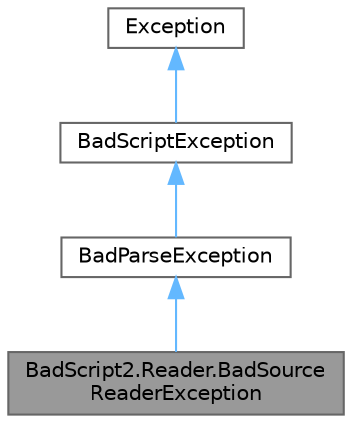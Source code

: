 digraph "BadScript2.Reader.BadSourceReaderException"
{
 // LATEX_PDF_SIZE
  bgcolor="transparent";
  edge [fontname=Helvetica,fontsize=10,labelfontname=Helvetica,labelfontsize=10];
  node [fontname=Helvetica,fontsize=10,shape=box,height=0.2,width=0.4];
  Node1 [id="Node000001",label="BadScript2.Reader.BadSource\lReaderException",height=0.2,width=0.4,color="gray40", fillcolor="grey60", style="filled", fontcolor="black",tooltip="Gets Raised if the Reader encounters an Error."];
  Node2 -> Node1 [id="edge1_Node000001_Node000002",dir="back",color="steelblue1",style="solid",tooltip=" "];
  Node2 [id="Node000002",label="BadParseException",height=0.2,width=0.4,color="gray40", fillcolor="white", style="filled",URL="$class_bad_script2_1_1_common_1_1_bad_parse_exception.html",tooltip="Base Class for all BadScript Parser Exceptions."];
  Node3 -> Node2 [id="edge2_Node000002_Node000003",dir="back",color="steelblue1",style="solid",tooltip=" "];
  Node3 [id="Node000003",label="BadScriptException",height=0.2,width=0.4,color="gray40", fillcolor="white", style="filled",URL="$class_bad_script2_1_1_common_1_1_bad_script_exception.html",tooltip=" "];
  Node4 -> Node3 [id="edge3_Node000003_Node000004",dir="back",color="steelblue1",style="solid",tooltip=" "];
  Node4 [id="Node000004",label="Exception",height=0.2,width=0.4,color="gray40", fillcolor="white", style="filled",tooltip=" "];
}
